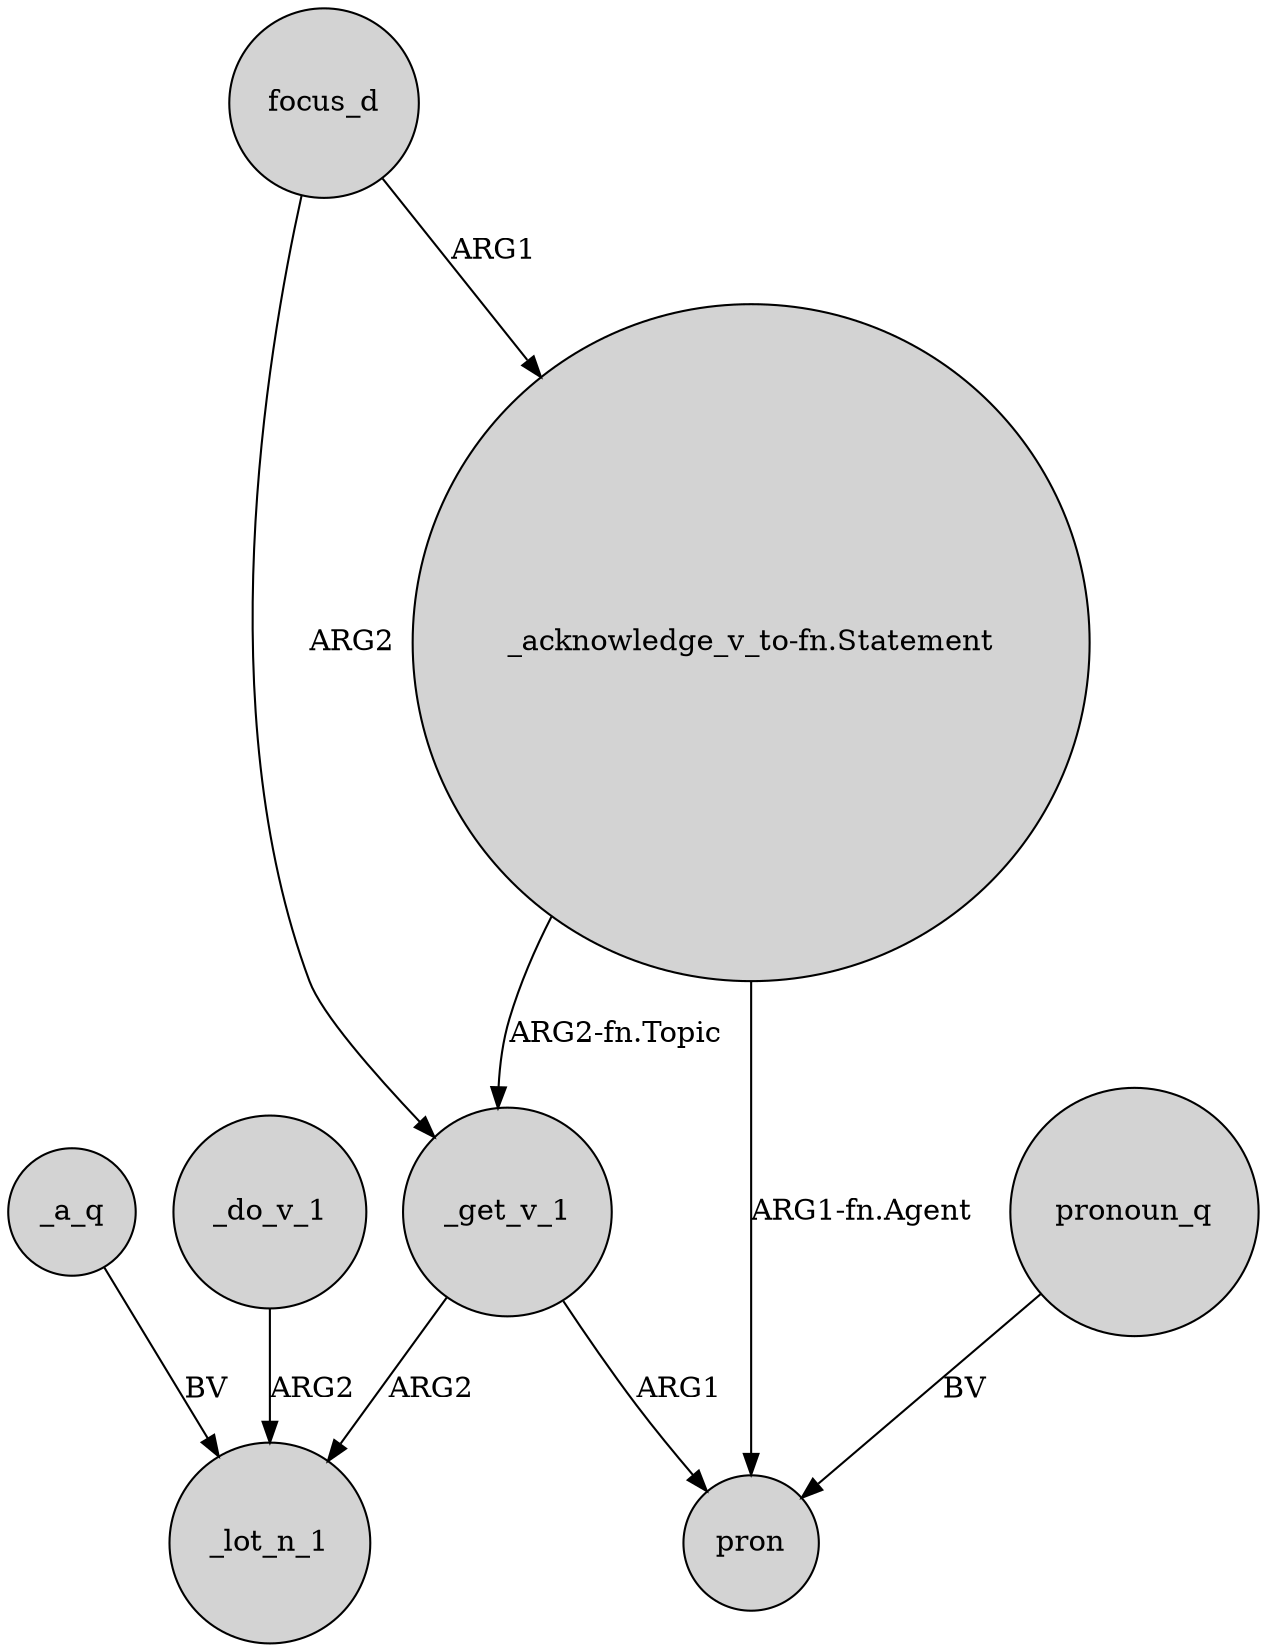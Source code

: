 digraph {
	node [shape=circle style=filled]
	_a_q -> _lot_n_1 [label=BV]
	focus_d -> "_acknowledge_v_to-fn.Statement" [label=ARG1]
	_do_v_1 -> _lot_n_1 [label=ARG2]
	"_acknowledge_v_to-fn.Statement" -> pron [label="ARG1-fn.Agent"]
	_get_v_1 -> _lot_n_1 [label=ARG2]
	focus_d -> _get_v_1 [label=ARG2]
	_get_v_1 -> pron [label=ARG1]
	"_acknowledge_v_to-fn.Statement" -> _get_v_1 [label="ARG2-fn.Topic"]
	pronoun_q -> pron [label=BV]
}
